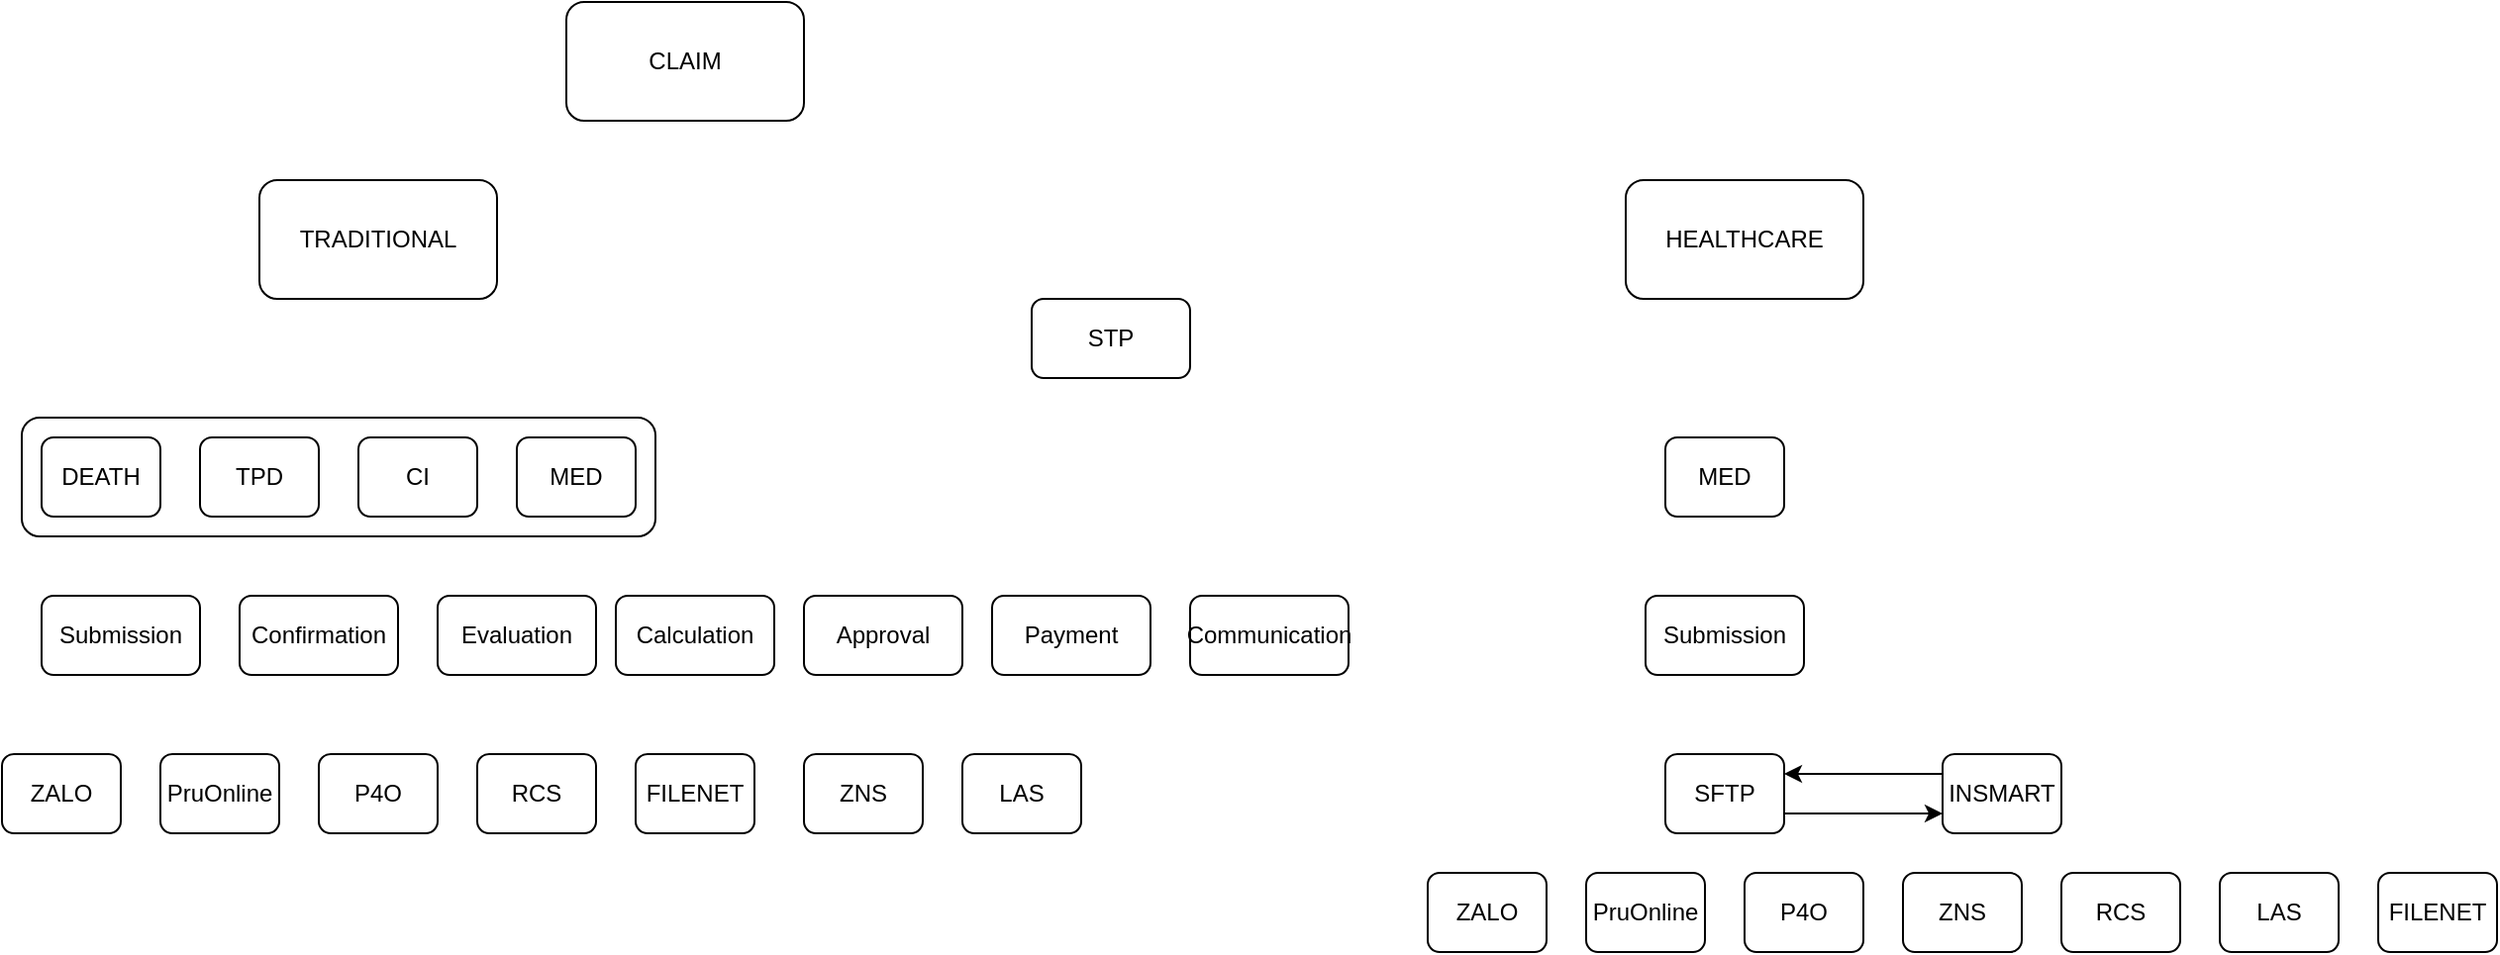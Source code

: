 <mxfile version="28.2.5">
  <diagram name="Page-1" id="Q-X4i90f5gJGItkRtRON">
    <mxGraphModel dx="1378" dy="786" grid="1" gridSize="10" guides="1" tooltips="1" connect="1" arrows="1" fold="1" page="1" pageScale="1" pageWidth="850" pageHeight="1100" math="0" shadow="0">
      <root>
        <mxCell id="0" />
        <mxCell id="1" parent="0" />
        <mxCell id="VFdJ2LiCn9Vjgm2zUdr--1" value="CLAIM" style="rounded=1;whiteSpace=wrap;html=1;" parent="1" vertex="1">
          <mxGeometry x="305" y="100" width="120" height="60" as="geometry" />
        </mxCell>
        <mxCell id="VFdJ2LiCn9Vjgm2zUdr--2" value="TRADITIONAL" style="rounded=1;whiteSpace=wrap;html=1;" parent="1" vertex="1">
          <mxGeometry x="150" y="190" width="120" height="60" as="geometry" />
        </mxCell>
        <mxCell id="VFdJ2LiCn9Vjgm2zUdr--3" value="HEALTHCARE" style="rounded=1;whiteSpace=wrap;html=1;" parent="1" vertex="1">
          <mxGeometry x="840" y="190" width="120" height="60" as="geometry" />
        </mxCell>
        <mxCell id="VFdJ2LiCn9Vjgm2zUdr--8" value="MED" style="rounded=1;whiteSpace=wrap;html=1;" parent="1" vertex="1">
          <mxGeometry x="860" y="320" width="60" height="40" as="geometry" />
        </mxCell>
        <mxCell id="VFdJ2LiCn9Vjgm2zUdr--26" value="" style="edgeStyle=orthogonalEdgeStyle;rounded=0;orthogonalLoop=1;jettySize=auto;html=1;" parent="1" source="VFdJ2LiCn9Vjgm2zUdr--9" target="VFdJ2LiCn9Vjgm2zUdr--25" edge="1">
          <mxGeometry relative="1" as="geometry">
            <Array as="points">
              <mxPoint x="960" y="510" />
              <mxPoint x="960" y="510" />
            </Array>
          </mxGeometry>
        </mxCell>
        <mxCell id="VFdJ2LiCn9Vjgm2zUdr--9" value="SFTP" style="rounded=1;whiteSpace=wrap;html=1;" parent="1" vertex="1">
          <mxGeometry x="860" y="480" width="60" height="40" as="geometry" />
        </mxCell>
        <mxCell id="VFdJ2LiCn9Vjgm2zUdr--10" value="FILENET" style="rounded=1;whiteSpace=wrap;html=1;" parent="1" vertex="1">
          <mxGeometry x="340" y="480" width="60" height="40" as="geometry" />
        </mxCell>
        <mxCell id="VFdJ2LiCn9Vjgm2zUdr--11" value="ZALO" style="rounded=1;whiteSpace=wrap;html=1;" parent="1" vertex="1">
          <mxGeometry x="20" y="480" width="60" height="40" as="geometry" />
        </mxCell>
        <mxCell id="VFdJ2LiCn9Vjgm2zUdr--12" value="Submission" style="rounded=1;whiteSpace=wrap;html=1;" parent="1" vertex="1">
          <mxGeometry x="40" y="400" width="80" height="40" as="geometry" />
        </mxCell>
        <mxCell id="VFdJ2LiCn9Vjgm2zUdr--13" value="Confirmation" style="rounded=1;whiteSpace=wrap;html=1;" parent="1" vertex="1">
          <mxGeometry x="140" y="400" width="80" height="40" as="geometry" />
        </mxCell>
        <mxCell id="VFdJ2LiCn9Vjgm2zUdr--14" value="Evaluation" style="rounded=1;whiteSpace=wrap;html=1;" parent="1" vertex="1">
          <mxGeometry x="240" y="400" width="80" height="40" as="geometry" />
        </mxCell>
        <mxCell id="VFdJ2LiCn9Vjgm2zUdr--15" value="Calculation" style="rounded=1;whiteSpace=wrap;html=1;" parent="1" vertex="1">
          <mxGeometry x="330" y="400" width="80" height="40" as="geometry" />
        </mxCell>
        <mxCell id="VFdJ2LiCn9Vjgm2zUdr--16" value="Submission" style="rounded=1;whiteSpace=wrap;html=1;" parent="1" vertex="1">
          <mxGeometry x="850" y="400" width="80" height="40" as="geometry" />
        </mxCell>
        <mxCell id="VFdJ2LiCn9Vjgm2zUdr--17" value="Approval" style="rounded=1;whiteSpace=wrap;html=1;" parent="1" vertex="1">
          <mxGeometry x="425" y="400" width="80" height="40" as="geometry" />
        </mxCell>
        <mxCell id="VFdJ2LiCn9Vjgm2zUdr--18" value="Payment" style="rounded=1;whiteSpace=wrap;html=1;" parent="1" vertex="1">
          <mxGeometry x="520" y="400" width="80" height="40" as="geometry" />
        </mxCell>
        <mxCell id="VFdJ2LiCn9Vjgm2zUdr--19" value="PruOnline" style="rounded=1;whiteSpace=wrap;html=1;" parent="1" vertex="1">
          <mxGeometry x="100" y="480" width="60" height="40" as="geometry" />
        </mxCell>
        <mxCell id="VFdJ2LiCn9Vjgm2zUdr--20" value="P4O" style="rounded=1;whiteSpace=wrap;html=1;" parent="1" vertex="1">
          <mxGeometry x="180" y="480" width="60" height="40" as="geometry" />
        </mxCell>
        <mxCell id="VFdJ2LiCn9Vjgm2zUdr--21" value="RCS" style="rounded=1;whiteSpace=wrap;html=1;" parent="1" vertex="1">
          <mxGeometry x="260" y="480" width="60" height="40" as="geometry" />
        </mxCell>
        <mxCell id="VFdJ2LiCn9Vjgm2zUdr--22" value="ZNS" style="rounded=1;whiteSpace=wrap;html=1;" parent="1" vertex="1">
          <mxGeometry x="425" y="480" width="60" height="40" as="geometry" />
        </mxCell>
        <mxCell id="VFdJ2LiCn9Vjgm2zUdr--23" value="Communication" style="rounded=1;whiteSpace=wrap;html=1;" parent="1" vertex="1">
          <mxGeometry x="620" y="400" width="80" height="40" as="geometry" />
        </mxCell>
        <mxCell id="VFdJ2LiCn9Vjgm2zUdr--24" value="LAS" style="rounded=1;whiteSpace=wrap;html=1;" parent="1" vertex="1">
          <mxGeometry x="505" y="480" width="60" height="40" as="geometry" />
        </mxCell>
        <mxCell id="VFdJ2LiCn9Vjgm2zUdr--27" style="edgeStyle=orthogonalEdgeStyle;rounded=0;orthogonalLoop=1;jettySize=auto;html=1;exitX=0;exitY=0.25;exitDx=0;exitDy=0;entryX=1;entryY=0.25;entryDx=0;entryDy=0;" parent="1" source="VFdJ2LiCn9Vjgm2zUdr--25" target="VFdJ2LiCn9Vjgm2zUdr--9" edge="1">
          <mxGeometry relative="1" as="geometry" />
        </mxCell>
        <mxCell id="VFdJ2LiCn9Vjgm2zUdr--25" value="INSMART" style="rounded=1;whiteSpace=wrap;html=1;" parent="1" vertex="1">
          <mxGeometry x="1000" y="480" width="60" height="40" as="geometry" />
        </mxCell>
        <mxCell id="VFdJ2LiCn9Vjgm2zUdr--28" value="RCS" style="rounded=1;whiteSpace=wrap;html=1;" parent="1" vertex="1">
          <mxGeometry x="1060" y="540" width="60" height="40" as="geometry" />
        </mxCell>
        <mxCell id="VFdJ2LiCn9Vjgm2zUdr--29" value="LAS" style="rounded=1;whiteSpace=wrap;html=1;" parent="1" vertex="1">
          <mxGeometry x="1140" y="540" width="60" height="40" as="geometry" />
        </mxCell>
        <mxCell id="VFdJ2LiCn9Vjgm2zUdr--30" value="ZNS" style="rounded=1;whiteSpace=wrap;html=1;" parent="1" vertex="1">
          <mxGeometry x="980" y="540" width="60" height="40" as="geometry" />
        </mxCell>
        <mxCell id="VFdJ2LiCn9Vjgm2zUdr--31" value="FILENET" style="rounded=1;whiteSpace=wrap;html=1;" parent="1" vertex="1">
          <mxGeometry x="1220" y="540" width="60" height="40" as="geometry" />
        </mxCell>
        <mxCell id="VFdJ2LiCn9Vjgm2zUdr--32" value="ZALO" style="rounded=1;whiteSpace=wrap;html=1;" parent="1" vertex="1">
          <mxGeometry x="740" y="540" width="60" height="40" as="geometry" />
        </mxCell>
        <mxCell id="VFdJ2LiCn9Vjgm2zUdr--33" value="PruOnline" style="rounded=1;whiteSpace=wrap;html=1;" parent="1" vertex="1">
          <mxGeometry x="820" y="540" width="60" height="40" as="geometry" />
        </mxCell>
        <mxCell id="VFdJ2LiCn9Vjgm2zUdr--34" value="P4O" style="rounded=1;whiteSpace=wrap;html=1;" parent="1" vertex="1">
          <mxGeometry x="900" y="540" width="60" height="40" as="geometry" />
        </mxCell>
        <mxCell id="94nnqqXkDgU59NGb26t2-4" value="" style="group" parent="1" vertex="1" connectable="0">
          <mxGeometry x="30" y="310" width="320" height="60" as="geometry" />
        </mxCell>
        <mxCell id="94nnqqXkDgU59NGb26t2-1" value="" style="rounded=1;whiteSpace=wrap;html=1;fillColor=none;shadow=0;" parent="94nnqqXkDgU59NGb26t2-4" vertex="1">
          <mxGeometry width="320" height="60" as="geometry" />
        </mxCell>
        <mxCell id="VFdJ2LiCn9Vjgm2zUdr--4" value="DEATH" style="rounded=1;whiteSpace=wrap;html=1;" parent="94nnqqXkDgU59NGb26t2-4" vertex="1">
          <mxGeometry x="10" y="10" width="60" height="40" as="geometry" />
        </mxCell>
        <mxCell id="VFdJ2LiCn9Vjgm2zUdr--5" value="TPD" style="rounded=1;whiteSpace=wrap;html=1;" parent="94nnqqXkDgU59NGb26t2-4" vertex="1">
          <mxGeometry x="90" y="10" width="60" height="40" as="geometry" />
        </mxCell>
        <mxCell id="VFdJ2LiCn9Vjgm2zUdr--6" value="CI" style="rounded=1;whiteSpace=wrap;html=1;" parent="94nnqqXkDgU59NGb26t2-4" vertex="1">
          <mxGeometry x="170" y="10" width="60" height="40" as="geometry" />
        </mxCell>
        <mxCell id="VFdJ2LiCn9Vjgm2zUdr--7" value="MED" style="rounded=1;whiteSpace=wrap;html=1;" parent="94nnqqXkDgU59NGb26t2-4" vertex="1">
          <mxGeometry x="250" y="10" width="60" height="40" as="geometry" />
        </mxCell>
        <mxCell id="94nnqqXkDgU59NGb26t2-6" value="STP" style="rounded=1;whiteSpace=wrap;html=1;" parent="1" vertex="1">
          <mxGeometry x="540" y="250" width="80" height="40" as="geometry" />
        </mxCell>
      </root>
    </mxGraphModel>
  </diagram>
</mxfile>
